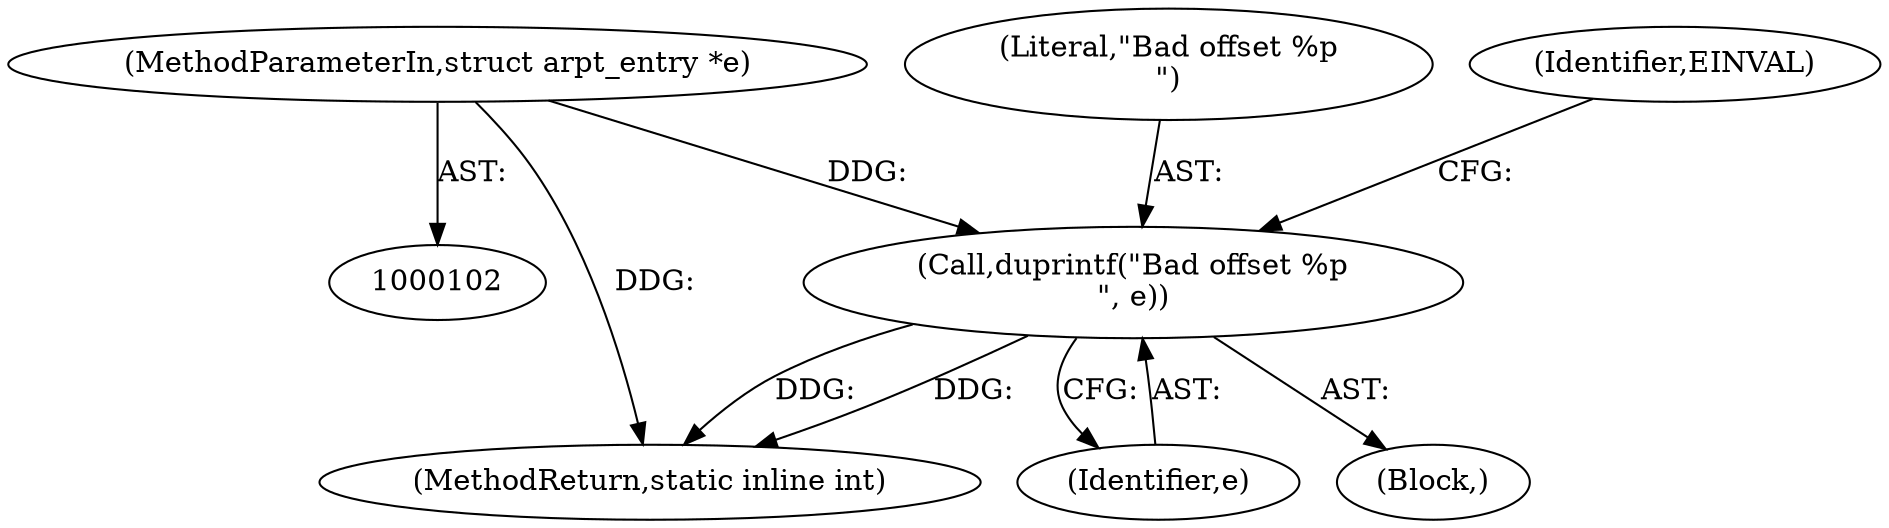 digraph "0_linux_ce683e5f9d045e5d67d1312a42b359cb2ab2a13c_0@pointer" {
"1000114" [label="(Call,duprintf(\"Bad offset %p\n\", e))"];
"1000103" [label="(MethodParameterIn,struct arpt_entry *e)"];
"1000115" [label="(Literal,\"Bad offset %p\n\")"];
"1000114" [label="(Call,duprintf(\"Bad offset %p\n\", e))"];
"1000113" [label="(Block,)"];
"1000103" [label="(MethodParameterIn,struct arpt_entry *e)"];
"1000119" [label="(Identifier,EINVAL)"];
"1000239" [label="(MethodReturn,static inline int)"];
"1000116" [label="(Identifier,e)"];
"1000114" -> "1000113"  [label="AST: "];
"1000114" -> "1000116"  [label="CFG: "];
"1000115" -> "1000114"  [label="AST: "];
"1000116" -> "1000114"  [label="AST: "];
"1000119" -> "1000114"  [label="CFG: "];
"1000114" -> "1000239"  [label="DDG: "];
"1000114" -> "1000239"  [label="DDG: "];
"1000103" -> "1000114"  [label="DDG: "];
"1000103" -> "1000102"  [label="AST: "];
"1000103" -> "1000239"  [label="DDG: "];
}

